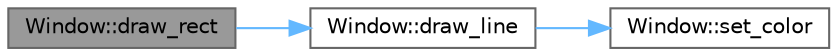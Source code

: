digraph "Window::draw_rect"
{
 // LATEX_PDF_SIZE
  bgcolor="transparent";
  edge [fontname=Helvetica,fontsize=10,labelfontname=Helvetica,labelfontsize=10];
  node [fontname=Helvetica,fontsize=10,shape=box,height=0.2,width=0.4];
  rankdir="LR";
  Node1 [id="Node000001",label="Window::draw_rect",height=0.2,width=0.4,color="gray40", fillcolor="grey60", style="filled", fontcolor="black",tooltip=" "];
  Node1 -> Node2 [id="edge1_Node000001_Node000002",color="steelblue1",style="solid",tooltip=" "];
  Node2 [id="Node000002",label="Window::draw_line",height=0.2,width=0.4,color="grey40", fillcolor="white", style="filled",URL="$class_window.html#aa30c9ec774821e46640cc56de60ab691",tooltip=" "];
  Node2 -> Node3 [id="edge2_Node000002_Node000003",color="steelblue1",style="solid",tooltip=" "];
  Node3 [id="Node000003",label="Window::set_color",height=0.2,width=0.4,color="grey40", fillcolor="white", style="filled",URL="$class_window.html#aaa44de3bc409af49f86169a44b6dad0c",tooltip=" "];
}

